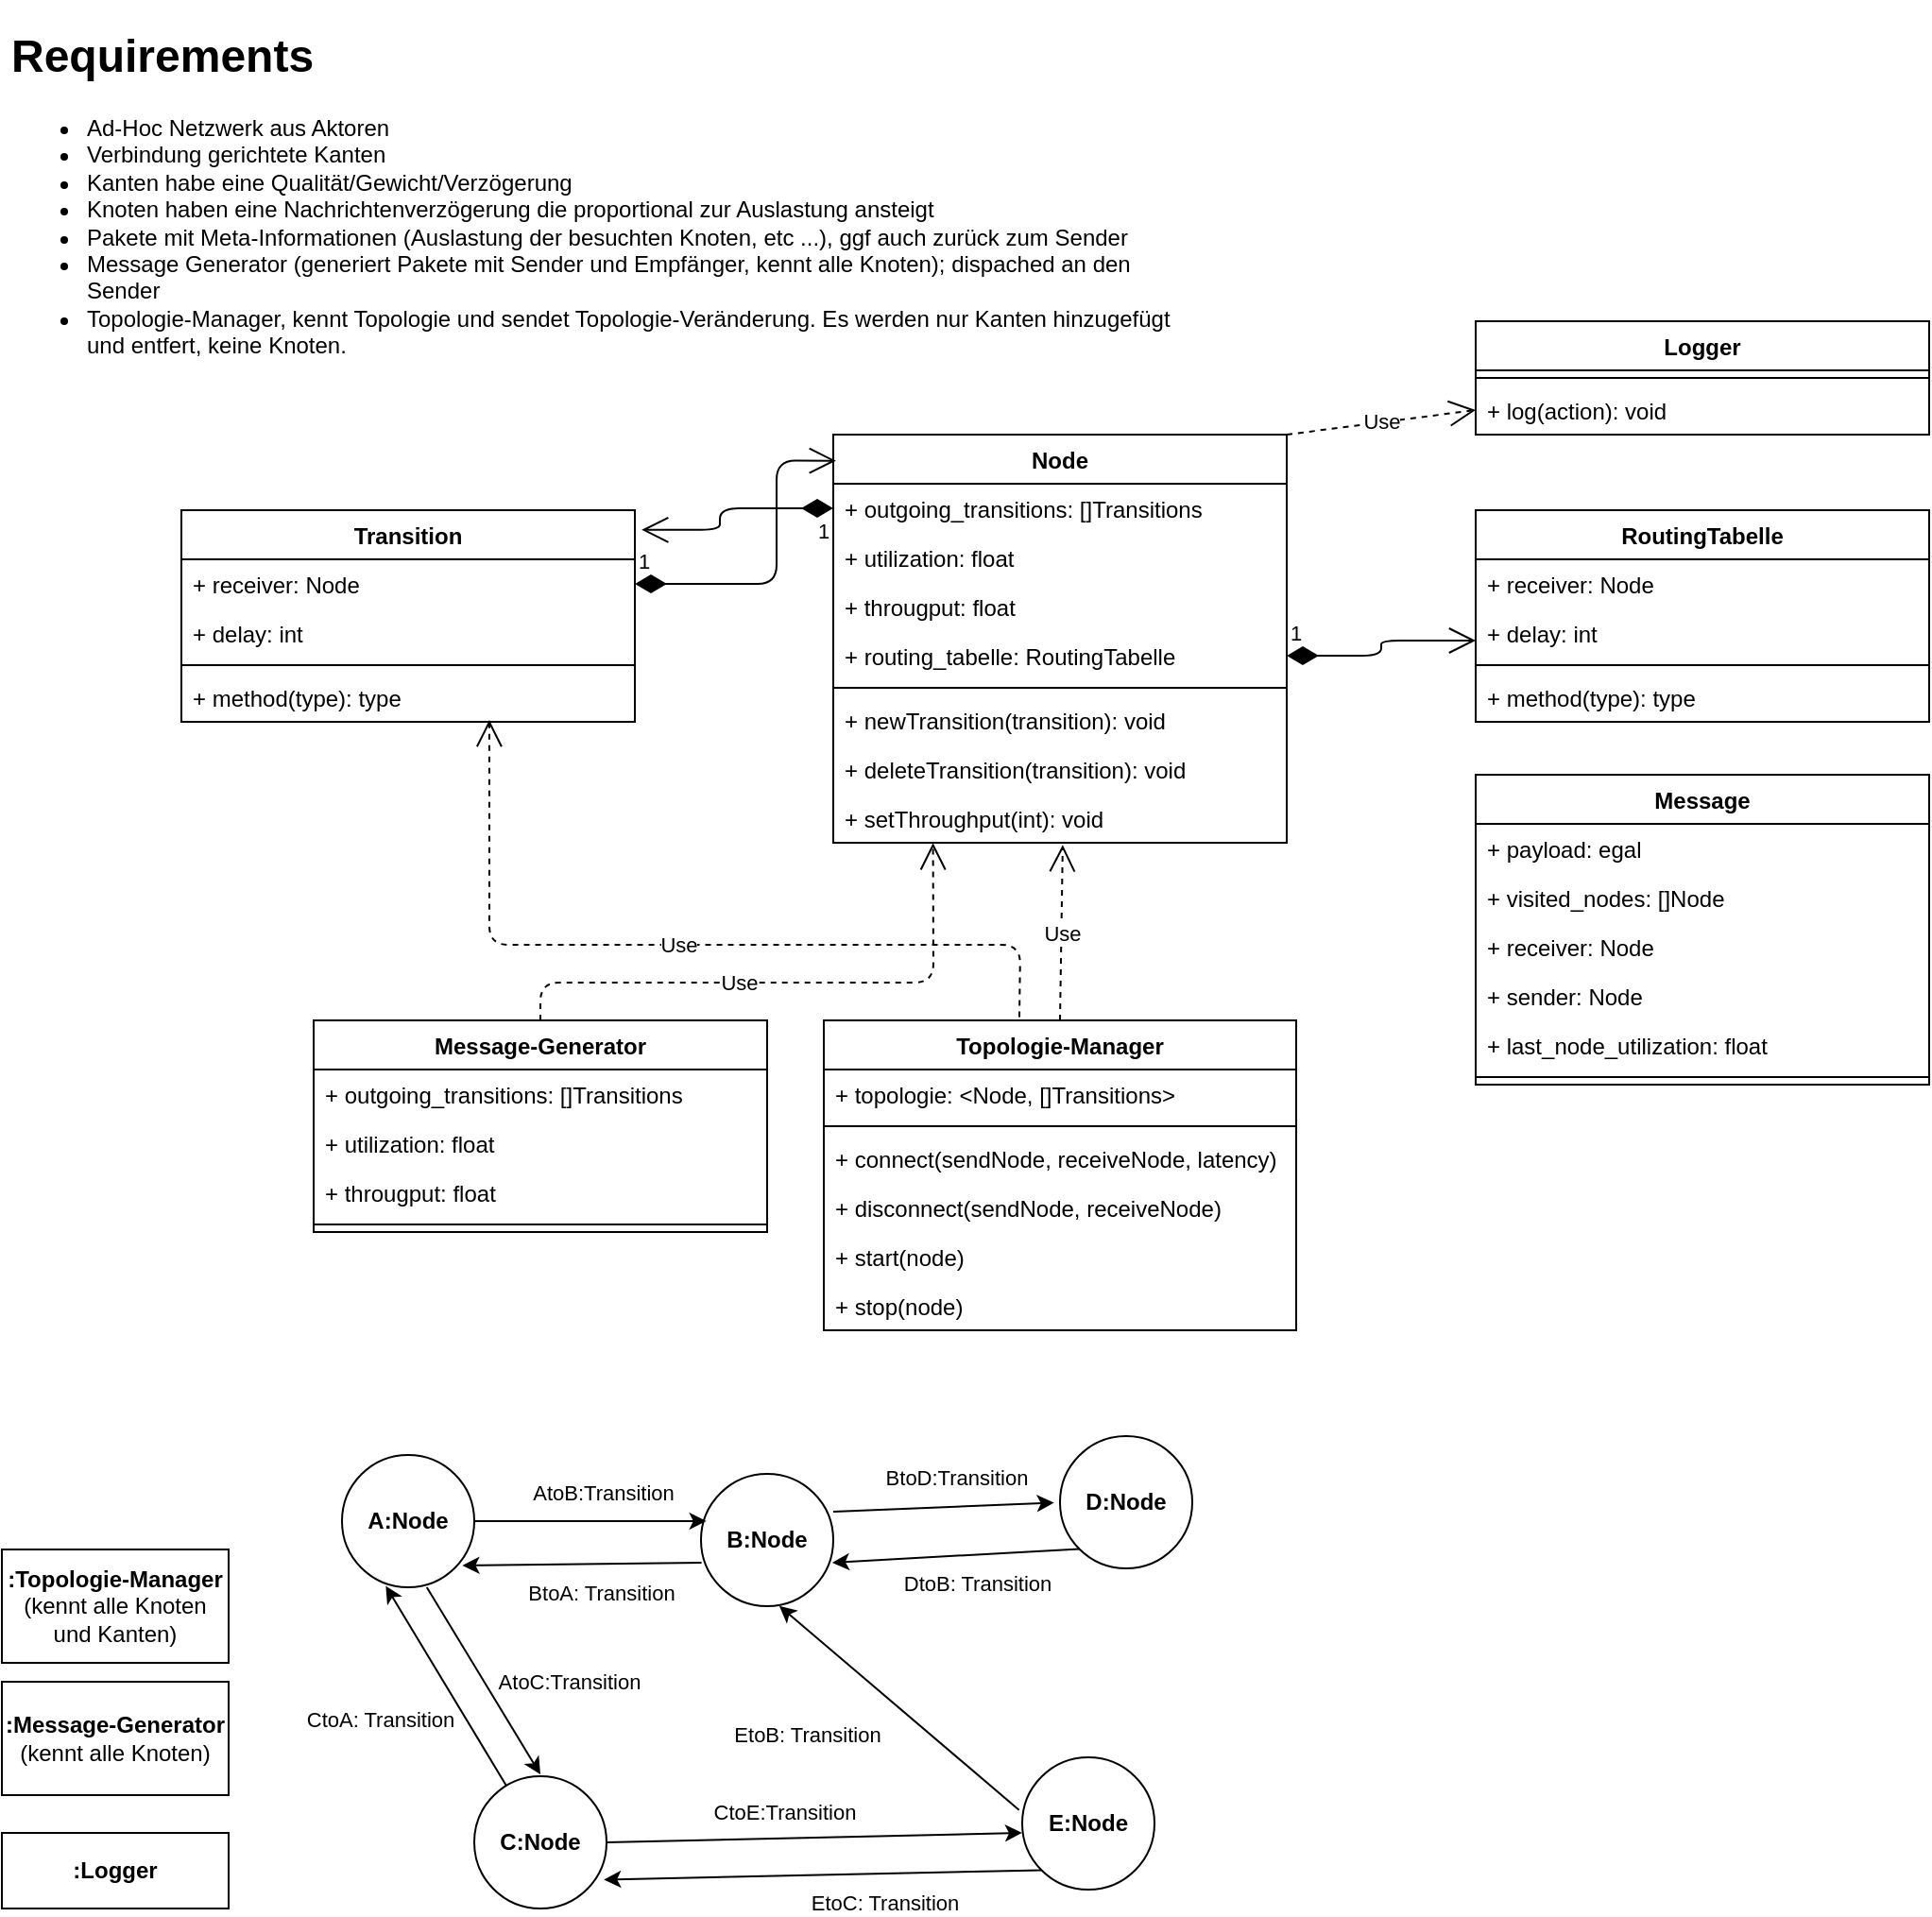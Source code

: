 <mxfile version="14.6.0" type="device"><diagram id="MEgehDU6D7X1bseYOE6g" name="Page-1"><mxGraphModel dx="1094" dy="525" grid="1" gridSize="10" guides="1" tooltips="1" connect="1" arrows="1" fold="1" page="1" pageScale="1" pageWidth="827" pageHeight="1169" math="0" shadow="0"><root><mxCell id="0"/><mxCell id="1" parent="0"/><mxCell id="TDfZKSpjDRb1S_DOGM40-1" value="&lt;h1&gt;Requirements&lt;/h1&gt;&lt;p&gt;&lt;/p&gt;&lt;ul&gt;&lt;li&gt;Ad-Hoc Netzwerk aus Aktoren&lt;/li&gt;&lt;li&gt;Verbindung gerichtete Kanten&lt;/li&gt;&lt;li&gt;Kanten habe eine Qualität/Gewicht/Verzögerung&lt;/li&gt;&lt;li&gt;Knoten haben eine Nachrichtenverzögerung die proportional zur Auslastung ansteigt&lt;/li&gt;&lt;li&gt;Pakete mit Meta-Informationen (Auslastung der besuchten Knoten, etc ...), ggf auch zurück zum Sender&lt;/li&gt;&lt;li&gt;Message Generator (generiert Pakete mit Sender und Empfänger, kennt alle Knoten); dispached an den Sender&lt;/li&gt;&lt;li&gt;Topologie-Manager, kennt Topologie und sendet Topologie-Veränderung. Es werden nur Kanten hinzugefügt und entfert, keine Knoten.&lt;/li&gt;&lt;/ul&gt;&lt;p&gt;&lt;/p&gt;" style="text;html=1;strokeColor=none;fillColor=none;spacing=5;spacingTop=-20;whiteSpace=wrap;overflow=hidden;rounded=0;" parent="1" vertex="1"><mxGeometry x="10" y="80" width="640" height="210" as="geometry"/></mxCell><mxCell id="TDfZKSpjDRb1S_DOGM40-19" value="Node" style="swimlane;fontStyle=1;align=center;verticalAlign=top;childLayout=stackLayout;horizontal=1;startSize=26;horizontalStack=0;resizeParent=1;resizeParentMax=0;resizeLast=0;collapsible=1;marginBottom=0;" parent="1" vertex="1"><mxGeometry x="450" y="300" width="240" height="216" as="geometry"/></mxCell><mxCell id="TDfZKSpjDRb1S_DOGM40-23" value="+ outgoing_transitions: []Transitions" style="text;strokeColor=none;fillColor=none;align=left;verticalAlign=top;spacingLeft=4;spacingRight=4;overflow=hidden;rotatable=0;points=[[0,0.5],[1,0.5]];portConstraint=eastwest;" parent="TDfZKSpjDRb1S_DOGM40-19" vertex="1"><mxGeometry y="26" width="240" height="26" as="geometry"/></mxCell><mxCell id="TDfZKSpjDRb1S_DOGM40-20" value="+ utilization: float" style="text;strokeColor=none;fillColor=none;align=left;verticalAlign=top;spacingLeft=4;spacingRight=4;overflow=hidden;rotatable=0;points=[[0,0.5],[1,0.5]];portConstraint=eastwest;" parent="TDfZKSpjDRb1S_DOGM40-19" vertex="1"><mxGeometry y="52" width="240" height="26" as="geometry"/></mxCell><mxCell id="TDfZKSpjDRb1S_DOGM40-24" value="+ througput: float" style="text;strokeColor=none;fillColor=none;align=left;verticalAlign=top;spacingLeft=4;spacingRight=4;overflow=hidden;rotatable=0;points=[[0,0.5],[1,0.5]];portConstraint=eastwest;" parent="TDfZKSpjDRb1S_DOGM40-19" vertex="1"><mxGeometry y="78" width="240" height="26" as="geometry"/></mxCell><mxCell id="TDfZKSpjDRb1S_DOGM40-89" value="+ routing_tabelle: RoutingTabelle" style="text;strokeColor=none;fillColor=none;align=left;verticalAlign=top;spacingLeft=4;spacingRight=4;overflow=hidden;rotatable=0;points=[[0,0.5],[1,0.5]];portConstraint=eastwest;" parent="TDfZKSpjDRb1S_DOGM40-19" vertex="1"><mxGeometry y="104" width="240" height="26" as="geometry"/></mxCell><mxCell id="TDfZKSpjDRb1S_DOGM40-21" value="" style="line;strokeWidth=1;fillColor=none;align=left;verticalAlign=middle;spacingTop=-1;spacingLeft=3;spacingRight=3;rotatable=0;labelPosition=right;points=[];portConstraint=eastwest;" parent="TDfZKSpjDRb1S_DOGM40-19" vertex="1"><mxGeometry y="130" width="240" height="8" as="geometry"/></mxCell><mxCell id="TDfZKSpjDRb1S_DOGM40-22" value="+ newTransition(transition): void" style="text;strokeColor=none;fillColor=none;align=left;verticalAlign=top;spacingLeft=4;spacingRight=4;overflow=hidden;rotatable=0;points=[[0,0.5],[1,0.5]];portConstraint=eastwest;" parent="TDfZKSpjDRb1S_DOGM40-19" vertex="1"><mxGeometry y="138" width="240" height="26" as="geometry"/></mxCell><mxCell id="TDfZKSpjDRb1S_DOGM40-32" value="+ deleteTransition(transition): void" style="text;strokeColor=none;fillColor=none;align=left;verticalAlign=top;spacingLeft=4;spacingRight=4;overflow=hidden;rotatable=0;points=[[0,0.5],[1,0.5]];portConstraint=eastwest;" parent="TDfZKSpjDRb1S_DOGM40-19" vertex="1"><mxGeometry y="164" width="240" height="26" as="geometry"/></mxCell><mxCell id="TDfZKSpjDRb1S_DOGM40-31" value="+ setThroughput(int): void" style="text;strokeColor=none;fillColor=none;align=left;verticalAlign=top;spacingLeft=4;spacingRight=4;overflow=hidden;rotatable=0;points=[[0,0.5],[1,0.5]];portConstraint=eastwest;" parent="TDfZKSpjDRb1S_DOGM40-19" vertex="1"><mxGeometry y="190" width="240" height="26" as="geometry"/></mxCell><mxCell id="TDfZKSpjDRb1S_DOGM40-25" value="Transition" style="swimlane;fontStyle=1;align=center;verticalAlign=top;childLayout=stackLayout;horizontal=1;startSize=26;horizontalStack=0;resizeParent=1;resizeParentMax=0;resizeLast=0;collapsible=1;marginBottom=0;" parent="1" vertex="1"><mxGeometry x="105" y="340" width="240" height="112" as="geometry"/></mxCell><mxCell id="TDfZKSpjDRb1S_DOGM40-26" value="+ receiver: Node" style="text;strokeColor=none;fillColor=none;align=left;verticalAlign=top;spacingLeft=4;spacingRight=4;overflow=hidden;rotatable=0;points=[[0,0.5],[1,0.5]];portConstraint=eastwest;" parent="TDfZKSpjDRb1S_DOGM40-25" vertex="1"><mxGeometry y="26" width="240" height="26" as="geometry"/></mxCell><mxCell id="TDfZKSpjDRb1S_DOGM40-28" value="+ delay: int" style="text;strokeColor=none;fillColor=none;align=left;verticalAlign=top;spacingLeft=4;spacingRight=4;overflow=hidden;rotatable=0;points=[[0,0.5],[1,0.5]];portConstraint=eastwest;" parent="TDfZKSpjDRb1S_DOGM40-25" vertex="1"><mxGeometry y="52" width="240" height="26" as="geometry"/></mxCell><mxCell id="TDfZKSpjDRb1S_DOGM40-29" value="" style="line;strokeWidth=1;fillColor=none;align=left;verticalAlign=middle;spacingTop=-1;spacingLeft=3;spacingRight=3;rotatable=0;labelPosition=right;points=[];portConstraint=eastwest;" parent="TDfZKSpjDRb1S_DOGM40-25" vertex="1"><mxGeometry y="78" width="240" height="8" as="geometry"/></mxCell><mxCell id="TDfZKSpjDRb1S_DOGM40-30" value="+ method(type): type" style="text;strokeColor=none;fillColor=none;align=left;verticalAlign=top;spacingLeft=4;spacingRight=4;overflow=hidden;rotatable=0;points=[[0,0.5],[1,0.5]];portConstraint=eastwest;" parent="TDfZKSpjDRb1S_DOGM40-25" vertex="1"><mxGeometry y="86" width="240" height="26" as="geometry"/></mxCell><mxCell id="TDfZKSpjDRb1S_DOGM40-33" value="Message-Generator" style="swimlane;fontStyle=1;align=center;verticalAlign=top;childLayout=stackLayout;horizontal=1;startSize=26;horizontalStack=0;resizeParent=1;resizeParentMax=0;resizeLast=0;collapsible=1;marginBottom=0;" parent="1" vertex="1"><mxGeometry x="175" y="610" width="240" height="112" as="geometry"/></mxCell><mxCell id="TDfZKSpjDRb1S_DOGM40-34" value="+ outgoing_transitions: []Transitions" style="text;strokeColor=none;fillColor=none;align=left;verticalAlign=top;spacingLeft=4;spacingRight=4;overflow=hidden;rotatable=0;points=[[0,0.5],[1,0.5]];portConstraint=eastwest;" parent="TDfZKSpjDRb1S_DOGM40-33" vertex="1"><mxGeometry y="26" width="240" height="26" as="geometry"/></mxCell><mxCell id="TDfZKSpjDRb1S_DOGM40-35" value="+ utilization: float" style="text;strokeColor=none;fillColor=none;align=left;verticalAlign=top;spacingLeft=4;spacingRight=4;overflow=hidden;rotatable=0;points=[[0,0.5],[1,0.5]];portConstraint=eastwest;" parent="TDfZKSpjDRb1S_DOGM40-33" vertex="1"><mxGeometry y="52" width="240" height="26" as="geometry"/></mxCell><mxCell id="TDfZKSpjDRb1S_DOGM40-36" value="+ througput: float" style="text;strokeColor=none;fillColor=none;align=left;verticalAlign=top;spacingLeft=4;spacingRight=4;overflow=hidden;rotatable=0;points=[[0,0.5],[1,0.5]];portConstraint=eastwest;" parent="TDfZKSpjDRb1S_DOGM40-33" vertex="1"><mxGeometry y="78" width="240" height="26" as="geometry"/></mxCell><mxCell id="TDfZKSpjDRb1S_DOGM40-37" value="" style="line;strokeWidth=1;fillColor=none;align=left;verticalAlign=middle;spacingTop=-1;spacingLeft=3;spacingRight=3;rotatable=0;labelPosition=right;points=[];portConstraint=eastwest;" parent="TDfZKSpjDRb1S_DOGM40-33" vertex="1"><mxGeometry y="104" width="240" height="8" as="geometry"/></mxCell><mxCell id="TDfZKSpjDRb1S_DOGM40-41" value="Message" style="swimlane;fontStyle=1;align=center;verticalAlign=top;childLayout=stackLayout;horizontal=1;startSize=26;horizontalStack=0;resizeParent=1;resizeParentMax=0;resizeLast=0;collapsible=1;marginBottom=0;" parent="1" vertex="1"><mxGeometry x="790" y="480" width="240" height="164" as="geometry"/></mxCell><mxCell id="TDfZKSpjDRb1S_DOGM40-42" value="+ payload: egal" style="text;strokeColor=none;fillColor=none;align=left;verticalAlign=top;spacingLeft=4;spacingRight=4;overflow=hidden;rotatable=0;points=[[0,0.5],[1,0.5]];portConstraint=eastwest;" parent="TDfZKSpjDRb1S_DOGM40-41" vertex="1"><mxGeometry y="26" width="240" height="26" as="geometry"/></mxCell><mxCell id="TDfZKSpjDRb1S_DOGM40-43" value="+ visited_nodes: []Node" style="text;strokeColor=none;fillColor=none;align=left;verticalAlign=top;spacingLeft=4;spacingRight=4;overflow=hidden;rotatable=0;points=[[0,0.5],[1,0.5]];portConstraint=eastwest;" parent="TDfZKSpjDRb1S_DOGM40-41" vertex="1"><mxGeometry y="52" width="240" height="26" as="geometry"/></mxCell><mxCell id="TDfZKSpjDRb1S_DOGM40-102" value="+ receiver: Node" style="text;strokeColor=none;fillColor=none;align=left;verticalAlign=top;spacingLeft=4;spacingRight=4;overflow=hidden;rotatable=0;points=[[0,0.5],[1,0.5]];portConstraint=eastwest;" parent="TDfZKSpjDRb1S_DOGM40-41" vertex="1"><mxGeometry y="78" width="240" height="26" as="geometry"/></mxCell><mxCell id="TDfZKSpjDRb1S_DOGM40-103" value="+ sender: Node" style="text;strokeColor=none;fillColor=none;align=left;verticalAlign=top;spacingLeft=4;spacingRight=4;overflow=hidden;rotatable=0;points=[[0,0.5],[1,0.5]];portConstraint=eastwest;" parent="TDfZKSpjDRb1S_DOGM40-41" vertex="1"><mxGeometry y="104" width="240" height="26" as="geometry"/></mxCell><mxCell id="TDfZKSpjDRb1S_DOGM40-44" value="+ last_node_utilization: float" style="text;strokeColor=none;fillColor=none;align=left;verticalAlign=top;spacingLeft=4;spacingRight=4;overflow=hidden;rotatable=0;points=[[0,0.5],[1,0.5]];portConstraint=eastwest;" parent="TDfZKSpjDRb1S_DOGM40-41" vertex="1"><mxGeometry y="130" width="240" height="26" as="geometry"/></mxCell><mxCell id="TDfZKSpjDRb1S_DOGM40-45" value="" style="line;strokeWidth=1;fillColor=none;align=left;verticalAlign=middle;spacingTop=-1;spacingLeft=3;spacingRight=3;rotatable=0;labelPosition=right;points=[];portConstraint=eastwest;" parent="TDfZKSpjDRb1S_DOGM40-41" vertex="1"><mxGeometry y="156" width="240" height="8" as="geometry"/></mxCell><mxCell id="TDfZKSpjDRb1S_DOGM40-49" value="Topologie-Manager" style="swimlane;fontStyle=1;align=center;verticalAlign=top;childLayout=stackLayout;horizontal=1;startSize=26;horizontalStack=0;resizeParent=1;resizeParentMax=0;resizeLast=0;collapsible=1;marginBottom=0;" parent="1" vertex="1"><mxGeometry x="445" y="610" width="250" height="164" as="geometry"/></mxCell><mxCell id="TDfZKSpjDRb1S_DOGM40-50" value="+ topologie: &lt;Node, []Transitions&gt;" style="text;strokeColor=none;fillColor=none;align=left;verticalAlign=top;spacingLeft=4;spacingRight=4;overflow=hidden;rotatable=0;points=[[0,0.5],[1,0.5]];portConstraint=eastwest;" parent="TDfZKSpjDRb1S_DOGM40-49" vertex="1"><mxGeometry y="26" width="250" height="26" as="geometry"/></mxCell><mxCell id="TDfZKSpjDRb1S_DOGM40-53" value="" style="line;strokeWidth=1;fillColor=none;align=left;verticalAlign=middle;spacingTop=-1;spacingLeft=3;spacingRight=3;rotatable=0;labelPosition=right;points=[];portConstraint=eastwest;" parent="TDfZKSpjDRb1S_DOGM40-49" vertex="1"><mxGeometry y="52" width="250" height="8" as="geometry"/></mxCell><mxCell id="TDfZKSpjDRb1S_DOGM40-57" value="+ connect(sendNode, receiveNode, latency)" style="text;strokeColor=none;fillColor=none;align=left;verticalAlign=top;spacingLeft=4;spacingRight=4;overflow=hidden;rotatable=0;points=[[0,0.5],[1,0.5]];portConstraint=eastwest;" parent="TDfZKSpjDRb1S_DOGM40-49" vertex="1"><mxGeometry y="60" width="250" height="26" as="geometry"/></mxCell><mxCell id="YWAx45wXRYUmiSeBx22Y-1" value="+ disconnect(sendNode, receiveNode)" style="text;strokeColor=none;fillColor=none;align=left;verticalAlign=top;spacingLeft=4;spacingRight=4;overflow=hidden;rotatable=0;points=[[0,0.5],[1,0.5]];portConstraint=eastwest;" vertex="1" parent="TDfZKSpjDRb1S_DOGM40-49"><mxGeometry y="86" width="250" height="26" as="geometry"/></mxCell><mxCell id="YWAx45wXRYUmiSeBx22Y-2" value="+ start(node)" style="text;strokeColor=none;fillColor=none;align=left;verticalAlign=top;spacingLeft=4;spacingRight=4;overflow=hidden;rotatable=0;points=[[0,0.5],[1,0.5]];portConstraint=eastwest;" vertex="1" parent="TDfZKSpjDRb1S_DOGM40-49"><mxGeometry y="112" width="250" height="26" as="geometry"/></mxCell><mxCell id="TDfZKSpjDRb1S_DOGM40-58" value="+ stop(node)" style="text;strokeColor=none;fillColor=none;align=left;verticalAlign=top;spacingLeft=4;spacingRight=4;overflow=hidden;rotatable=0;points=[[0,0.5],[1,0.5]];portConstraint=eastwest;" parent="TDfZKSpjDRb1S_DOGM40-49" vertex="1"><mxGeometry y="138" width="250" height="26" as="geometry"/></mxCell><mxCell id="TDfZKSpjDRb1S_DOGM40-59" value="&lt;b&gt;B:Node&lt;/b&gt;" style="ellipse;whiteSpace=wrap;html=1;aspect=fixed;" parent="1" vertex="1"><mxGeometry x="380" y="850" width="70" height="70" as="geometry"/></mxCell><mxCell id="TDfZKSpjDRb1S_DOGM40-60" value="&lt;b&gt;D:Node&lt;/b&gt;" style="ellipse;whiteSpace=wrap;html=1;aspect=fixed;" parent="1" vertex="1"><mxGeometry x="570" y="830" width="70" height="70" as="geometry"/></mxCell><mxCell id="TDfZKSpjDRb1S_DOGM40-61" value="E:Node" style="ellipse;whiteSpace=wrap;html=1;aspect=fixed;fontStyle=1" parent="1" vertex="1"><mxGeometry x="550" y="1000" width="70" height="70" as="geometry"/></mxCell><mxCell id="TDfZKSpjDRb1S_DOGM40-62" value="&lt;b&gt;C:Node&lt;/b&gt;" style="ellipse;whiteSpace=wrap;html=1;aspect=fixed;" parent="1" vertex="1"><mxGeometry x="260" y="1010" width="70" height="70" as="geometry"/></mxCell><mxCell id="TDfZKSpjDRb1S_DOGM40-63" value="&lt;b&gt;A:Node&lt;/b&gt;" style="ellipse;whiteSpace=wrap;html=1;aspect=fixed;" parent="1" vertex="1"><mxGeometry x="190" y="840" width="70" height="70" as="geometry"/></mxCell><mxCell id="TDfZKSpjDRb1S_DOGM40-64" value="" style="endArrow=classic;html=1;exitX=1;exitY=0.5;exitDx=0;exitDy=0;startArrow=none;startFill=0;endFill=1;entryX=0.041;entryY=0.357;entryDx=0;entryDy=0;entryPerimeter=0;" parent="1" source="TDfZKSpjDRb1S_DOGM40-63" target="TDfZKSpjDRb1S_DOGM40-59" edge="1"><mxGeometry width="50" height="50" relative="1" as="geometry"><mxPoint x="120" y="980" as="sourcePoint"/><mxPoint x="370" y="883" as="targetPoint"/></mxGeometry></mxCell><mxCell id="TDfZKSpjDRb1S_DOGM40-65" value="AtoB:Transition" style="edgeLabel;html=1;align=center;verticalAlign=middle;resizable=0;points=[];" parent="TDfZKSpjDRb1S_DOGM40-64" vertex="1" connectable="0"><mxGeometry x="0.262" relative="1" as="geometry"><mxPoint x="-9.53" y="-15.06" as="offset"/></mxGeometry></mxCell><mxCell id="TDfZKSpjDRb1S_DOGM40-66" value="" style="endArrow=none;html=1;entryX=0.004;entryY=0.671;entryDx=0;entryDy=0;entryPerimeter=0;exitX=0.91;exitY=0.835;exitDx=0;exitDy=0;exitPerimeter=0;startArrow=classic;startFill=1;" parent="1" source="TDfZKSpjDRb1S_DOGM40-63" target="TDfZKSpjDRb1S_DOGM40-59" edge="1"><mxGeometry width="50" height="50" relative="1" as="geometry"><mxPoint x="300" y="990" as="sourcePoint"/><mxPoint x="350" y="940" as="targetPoint"/></mxGeometry></mxCell><mxCell id="TDfZKSpjDRb1S_DOGM40-67" value="BtoA: Transition" style="edgeLabel;html=1;align=center;verticalAlign=middle;resizable=0;points=[];" parent="TDfZKSpjDRb1S_DOGM40-66" vertex="1" connectable="0"><mxGeometry x="0.423" y="-1" relative="1" as="geometry"><mxPoint x="-16.83" y="14.47" as="offset"/></mxGeometry></mxCell><mxCell id="TDfZKSpjDRb1S_DOGM40-68" value="" style="endArrow=none;html=1;entryX=0;entryY=1;entryDx=0;entryDy=0;exitX=0.992;exitY=0.671;exitDx=0;exitDy=0;exitPerimeter=0;startArrow=classic;startFill=1;" parent="1" source="TDfZKSpjDRb1S_DOGM40-59" target="TDfZKSpjDRb1S_DOGM40-60" edge="1"><mxGeometry width="50" height="50" relative="1" as="geometry"><mxPoint x="460.0" y="910" as="sourcePoint"/><mxPoint x="576.58" y="918.52" as="targetPoint"/></mxGeometry></mxCell><mxCell id="TDfZKSpjDRb1S_DOGM40-69" value="DtoB: Transition" style="edgeLabel;html=1;align=center;verticalAlign=middle;resizable=0;points=[];" parent="TDfZKSpjDRb1S_DOGM40-68" vertex="1" connectable="0"><mxGeometry x="0.423" y="-1" relative="1" as="geometry"><mxPoint x="-16.83" y="14.47" as="offset"/></mxGeometry></mxCell><mxCell id="TDfZKSpjDRb1S_DOGM40-70" value="" style="endArrow=classic;html=1;exitX=1;exitY=0.286;exitDx=0;exitDy=0;startArrow=none;startFill=0;endFill=1;exitPerimeter=0;entryX=-0.045;entryY=0.504;entryDx=0;entryDy=0;entryPerimeter=0;" parent="1" source="TDfZKSpjDRb1S_DOGM40-59" target="TDfZKSpjDRb1S_DOGM40-60" edge="1"><mxGeometry width="50" height="50" relative="1" as="geometry"><mxPoint x="440.0" y="852" as="sourcePoint"/><mxPoint x="550" y="860" as="targetPoint"/></mxGeometry></mxCell><mxCell id="TDfZKSpjDRb1S_DOGM40-71" value="BtoD:Transition" style="edgeLabel;html=1;align=center;verticalAlign=middle;resizable=0;points=[];" parent="TDfZKSpjDRb1S_DOGM40-70" vertex="1" connectable="0"><mxGeometry x="0.262" relative="1" as="geometry"><mxPoint x="-9.53" y="-15.06" as="offset"/></mxGeometry></mxCell><mxCell id="TDfZKSpjDRb1S_DOGM40-72" value="" style="endArrow=none;html=1;entryX=0;entryY=1;entryDx=0;entryDy=0;exitX=0.98;exitY=0.782;exitDx=0;exitDy=0;exitPerimeter=0;startArrow=classic;startFill=1;" parent="1" source="TDfZKSpjDRb1S_DOGM40-62" target="TDfZKSpjDRb1S_DOGM40-61" edge="1"><mxGeometry width="50" height="50" relative="1" as="geometry"><mxPoint x="330.0" y="1060" as="sourcePoint"/><mxPoint x="446.58" y="1068.52" as="targetPoint"/></mxGeometry></mxCell><mxCell id="TDfZKSpjDRb1S_DOGM40-73" value="EtoC: Transition" style="edgeLabel;html=1;align=center;verticalAlign=middle;resizable=0;points=[];" parent="TDfZKSpjDRb1S_DOGM40-72" vertex="1" connectable="0"><mxGeometry x="0.423" y="-1" relative="1" as="geometry"><mxPoint x="-16.83" y="14.47" as="offset"/></mxGeometry></mxCell><mxCell id="TDfZKSpjDRb1S_DOGM40-74" value="" style="endArrow=none;html=1;entryX=-0.024;entryY=0.398;entryDx=0;entryDy=0;exitX=0.592;exitY=0.998;exitDx=0;exitDy=0;exitPerimeter=0;startArrow=classic;startFill=1;entryPerimeter=0;" parent="1" source="TDfZKSpjDRb1S_DOGM40-59" target="TDfZKSpjDRb1S_DOGM40-61" edge="1"><mxGeometry width="50" height="50" relative="1" as="geometry"><mxPoint x="300.0" y="993.8" as="sourcePoint"/><mxPoint x="545.711" y="959.999" as="targetPoint"/></mxGeometry></mxCell><mxCell id="TDfZKSpjDRb1S_DOGM40-75" value="EtoB: Transition" style="edgeLabel;html=1;align=center;verticalAlign=middle;resizable=0;points=[];" parent="TDfZKSpjDRb1S_DOGM40-74" vertex="1" connectable="0"><mxGeometry x="0.423" y="-1" relative="1" as="geometry"><mxPoint x="-75.77" y="-9.26" as="offset"/></mxGeometry></mxCell><mxCell id="TDfZKSpjDRb1S_DOGM40-76" value="" style="endArrow=classic;html=1;exitX=1;exitY=0.5;exitDx=0;exitDy=0;startArrow=none;startFill=0;endFill=1;entryX=0;entryY=0.571;entryDx=0;entryDy=0;entryPerimeter=0;" parent="1" source="TDfZKSpjDRb1S_DOGM40-62" target="TDfZKSpjDRb1S_DOGM40-61" edge="1"><mxGeometry width="50" height="50" relative="1" as="geometry"><mxPoint x="358.0" y="1100" as="sourcePoint"/><mxPoint x="468" y="1108" as="targetPoint"/></mxGeometry></mxCell><mxCell id="TDfZKSpjDRb1S_DOGM40-77" value="CtoE:Transition" style="edgeLabel;html=1;align=center;verticalAlign=middle;resizable=0;points=[];" parent="TDfZKSpjDRb1S_DOGM40-76" vertex="1" connectable="0"><mxGeometry x="0.262" relative="1" as="geometry"><mxPoint x="-45.18" y="-12.89" as="offset"/></mxGeometry></mxCell><mxCell id="TDfZKSpjDRb1S_DOGM40-78" value="" style="endArrow=none;html=1;exitX=0.331;exitY=0.99;exitDx=0;exitDy=0;exitPerimeter=0;startArrow=classic;startFill=1;" parent="1" source="TDfZKSpjDRb1S_DOGM40-63" target="TDfZKSpjDRb1S_DOGM40-62" edge="1"><mxGeometry width="50" height="50" relative="1" as="geometry"><mxPoint x="30.0" y="994.99" as="sourcePoint"/><mxPoint x="271.651" y="959.999" as="targetPoint"/></mxGeometry></mxCell><mxCell id="TDfZKSpjDRb1S_DOGM40-79" value="CtoA: Transition" style="edgeLabel;html=1;align=center;verticalAlign=middle;resizable=0;points=[];" parent="TDfZKSpjDRb1S_DOGM40-78" vertex="1" connectable="0"><mxGeometry x="0.423" y="-1" relative="1" as="geometry"><mxPoint x="-47.75" y="-5.18" as="offset"/></mxGeometry></mxCell><mxCell id="TDfZKSpjDRb1S_DOGM40-80" value="" style="endArrow=classic;html=1;exitX=0.641;exitY=1.014;exitDx=0;exitDy=0;startArrow=none;startFill=0;endFill=1;exitPerimeter=0;entryX=0.5;entryY=0;entryDx=0;entryDy=0;" parent="1" edge="1"><mxGeometry width="50" height="50" relative="1" as="geometry"><mxPoint x="234.87" y="910" as="sourcePoint"/><mxPoint x="295" y="1009.02" as="targetPoint"/></mxGeometry></mxCell><mxCell id="TDfZKSpjDRb1S_DOGM40-81" value="AtoC:Transition" style="edgeLabel;html=1;align=center;verticalAlign=middle;resizable=0;points=[];" parent="TDfZKSpjDRb1S_DOGM40-80" vertex="1" connectable="0"><mxGeometry x="0.262" relative="1" as="geometry"><mxPoint x="37.17" y="-12.52" as="offset"/></mxGeometry></mxCell><mxCell id="TDfZKSpjDRb1S_DOGM40-82" value="&lt;b&gt;:Topologie-Manager&lt;/b&gt;&lt;br&gt;(kennt alle Knoten und Kanten)" style="rounded=0;whiteSpace=wrap;html=1;" parent="1" vertex="1"><mxGeometry x="10" y="890" width="120" height="60" as="geometry"/></mxCell><mxCell id="TDfZKSpjDRb1S_DOGM40-83" value="&lt;b&gt;:Message-Generator&lt;/b&gt;&lt;br&gt;(kennt alle Knoten)" style="rounded=0;whiteSpace=wrap;html=1;" parent="1" vertex="1"><mxGeometry x="10" y="960" width="120" height="60" as="geometry"/></mxCell><mxCell id="TDfZKSpjDRb1S_DOGM40-84" value="RoutingTabelle" style="swimlane;fontStyle=1;align=center;verticalAlign=top;childLayout=stackLayout;horizontal=1;startSize=26;horizontalStack=0;resizeParent=1;resizeParentMax=0;resizeLast=0;collapsible=1;marginBottom=0;" parent="1" vertex="1"><mxGeometry x="790" y="340" width="240" height="112" as="geometry"/></mxCell><mxCell id="TDfZKSpjDRb1S_DOGM40-85" value="+ receiver: Node" style="text;strokeColor=none;fillColor=none;align=left;verticalAlign=top;spacingLeft=4;spacingRight=4;overflow=hidden;rotatable=0;points=[[0,0.5],[1,0.5]];portConstraint=eastwest;" parent="TDfZKSpjDRb1S_DOGM40-84" vertex="1"><mxGeometry y="26" width="240" height="26" as="geometry"/></mxCell><mxCell id="TDfZKSpjDRb1S_DOGM40-86" value="+ delay: int" style="text;strokeColor=none;fillColor=none;align=left;verticalAlign=top;spacingLeft=4;spacingRight=4;overflow=hidden;rotatable=0;points=[[0,0.5],[1,0.5]];portConstraint=eastwest;" parent="TDfZKSpjDRb1S_DOGM40-84" vertex="1"><mxGeometry y="52" width="240" height="26" as="geometry"/></mxCell><mxCell id="TDfZKSpjDRb1S_DOGM40-87" value="" style="line;strokeWidth=1;fillColor=none;align=left;verticalAlign=middle;spacingTop=-1;spacingLeft=3;spacingRight=3;rotatable=0;labelPosition=right;points=[];portConstraint=eastwest;" parent="TDfZKSpjDRb1S_DOGM40-84" vertex="1"><mxGeometry y="78" width="240" height="8" as="geometry"/></mxCell><mxCell id="TDfZKSpjDRb1S_DOGM40-88" value="+ method(type): type" style="text;strokeColor=none;fillColor=none;align=left;verticalAlign=top;spacingLeft=4;spacingRight=4;overflow=hidden;rotatable=0;points=[[0,0.5],[1,0.5]];portConstraint=eastwest;" parent="TDfZKSpjDRb1S_DOGM40-84" vertex="1"><mxGeometry y="86" width="240" height="26" as="geometry"/></mxCell><mxCell id="TDfZKSpjDRb1S_DOGM40-96" value="1" style="endArrow=open;html=1;endSize=12;startArrow=diamondThin;startSize=14;startFill=1;edgeStyle=orthogonalEdgeStyle;align=left;verticalAlign=bottom;exitX=1;exitY=0.5;exitDx=0;exitDy=0;entryX=0;entryY=0.654;entryDx=0;entryDy=0;entryPerimeter=0;" parent="1" source="TDfZKSpjDRb1S_DOGM40-89" target="TDfZKSpjDRb1S_DOGM40-86" edge="1"><mxGeometry x="-1" y="3" relative="1" as="geometry"><mxPoint x="730" y="490" as="sourcePoint"/><mxPoint x="790" y="418" as="targetPoint"/></mxGeometry></mxCell><mxCell id="TDfZKSpjDRb1S_DOGM40-97" value="1" style="endArrow=open;html=1;endSize=12;startArrow=diamondThin;startSize=14;startFill=1;edgeStyle=orthogonalEdgeStyle;align=left;verticalAlign=bottom;exitX=1;exitY=0.5;exitDx=0;exitDy=0;entryX=0.006;entryY=0.064;entryDx=0;entryDy=0;entryPerimeter=0;" parent="1" source="TDfZKSpjDRb1S_DOGM40-26" target="TDfZKSpjDRb1S_DOGM40-19" edge="1"><mxGeometry x="-1" y="3" relative="1" as="geometry"><mxPoint x="320" y="480" as="sourcePoint"/><mxPoint x="480" y="480" as="targetPoint"/><Array as="points"><mxPoint x="420" y="379"/><mxPoint x="420" y="314"/></Array></mxGeometry></mxCell><mxCell id="TDfZKSpjDRb1S_DOGM40-98" value="1" style="endArrow=open;html=1;endSize=12;startArrow=diamondThin;startSize=14;startFill=1;edgeStyle=orthogonalEdgeStyle;align=left;verticalAlign=bottom;exitX=0;exitY=0.5;exitDx=0;exitDy=0;entryX=1.015;entryY=0.093;entryDx=0;entryDy=0;entryPerimeter=0;" parent="1" source="TDfZKSpjDRb1S_DOGM40-23" target="TDfZKSpjDRb1S_DOGM40-25" edge="1"><mxGeometry x="-0.823" y="21" relative="1" as="geometry"><mxPoint x="380" y="430" as="sourcePoint"/><mxPoint x="540" y="430" as="targetPoint"/><Array as="points"><mxPoint x="390" y="339"/><mxPoint x="390" y="350"/></Array><mxPoint as="offset"/></mxGeometry></mxCell><mxCell id="TDfZKSpjDRb1S_DOGM40-99" value="Use" style="endArrow=open;endSize=12;dashed=1;html=1;exitX=0.5;exitY=0;exitDx=0;exitDy=0;entryX=0.506;entryY=1.042;entryDx=0;entryDy=0;entryPerimeter=0;" parent="1" source="TDfZKSpjDRb1S_DOGM40-49" target="TDfZKSpjDRb1S_DOGM40-31" edge="1"><mxGeometry width="160" relative="1" as="geometry"><mxPoint x="290" y="570" as="sourcePoint"/><mxPoint x="450" y="570" as="targetPoint"/></mxGeometry></mxCell><mxCell id="TDfZKSpjDRb1S_DOGM40-100" value="Use" style="endArrow=open;endSize=12;dashed=1;html=1;exitX=0.414;exitY=-0.011;exitDx=0;exitDy=0;entryX=0.679;entryY=0.962;entryDx=0;entryDy=0;entryPerimeter=0;exitPerimeter=0;" parent="1" source="TDfZKSpjDRb1S_DOGM40-49" target="TDfZKSpjDRb1S_DOGM40-30" edge="1"><mxGeometry width="160" relative="1" as="geometry"><mxPoint x="580" y="620" as="sourcePoint"/><mxPoint x="581.44" y="527.092" as="targetPoint"/><Array as="points"><mxPoint x="549" y="570"/><mxPoint x="268" y="570"/></Array></mxGeometry></mxCell><mxCell id="TDfZKSpjDRb1S_DOGM40-101" value="Use" style="endArrow=open;endSize=12;dashed=1;html=1;exitX=0.5;exitY=0;exitDx=0;exitDy=0;entryX=0.22;entryY=1.005;entryDx=0;entryDy=0;entryPerimeter=0;" parent="1" source="TDfZKSpjDRb1S_DOGM40-33" target="TDfZKSpjDRb1S_DOGM40-31" edge="1"><mxGeometry x="-0.172" width="160" relative="1" as="geometry"><mxPoint x="120" y="580" as="sourcePoint"/><mxPoint x="280" y="580" as="targetPoint"/><Array as="points"><mxPoint x="295" y="590"/><mxPoint x="503" y="590"/></Array><mxPoint as="offset"/></mxGeometry></mxCell><mxCell id="TDfZKSpjDRb1S_DOGM40-104" value="&lt;b&gt;:Logger&lt;/b&gt;" style="rounded=0;whiteSpace=wrap;html=1;" parent="1" vertex="1"><mxGeometry x="10" y="1040" width="120" height="40" as="geometry"/></mxCell><mxCell id="TDfZKSpjDRb1S_DOGM40-105" value="Logger" style="swimlane;fontStyle=1;align=center;verticalAlign=top;childLayout=stackLayout;horizontal=1;startSize=26;horizontalStack=0;resizeParent=1;resizeParentMax=0;resizeLast=0;collapsible=1;marginBottom=0;" parent="1" vertex="1"><mxGeometry x="790" y="240" width="240" height="60" as="geometry"/></mxCell><mxCell id="TDfZKSpjDRb1S_DOGM40-108" value="" style="line;strokeWidth=1;fillColor=none;align=left;verticalAlign=middle;spacingTop=-1;spacingLeft=3;spacingRight=3;rotatable=0;labelPosition=right;points=[];portConstraint=eastwest;" parent="TDfZKSpjDRb1S_DOGM40-105" vertex="1"><mxGeometry y="26" width="240" height="8" as="geometry"/></mxCell><mxCell id="TDfZKSpjDRb1S_DOGM40-109" value="+ log(action): void" style="text;strokeColor=none;fillColor=none;align=left;verticalAlign=top;spacingLeft=4;spacingRight=4;overflow=hidden;rotatable=0;points=[[0,0.5],[1,0.5]];portConstraint=eastwest;" parent="TDfZKSpjDRb1S_DOGM40-105" vertex="1"><mxGeometry y="34" width="240" height="26" as="geometry"/></mxCell><mxCell id="TDfZKSpjDRb1S_DOGM40-110" value="Use" style="endArrow=open;endSize=12;dashed=1;html=1;exitX=1;exitY=0;exitDx=0;exitDy=0;entryX=0;entryY=0.5;entryDx=0;entryDy=0;" parent="1" source="TDfZKSpjDRb1S_DOGM40-19" target="TDfZKSpjDRb1S_DOGM40-109" edge="1"><mxGeometry width="160" relative="1" as="geometry"><mxPoint x="720" y="170" as="sourcePoint"/><mxPoint x="880" y="170" as="targetPoint"/></mxGeometry></mxCell></root></mxGraphModel></diagram></mxfile>